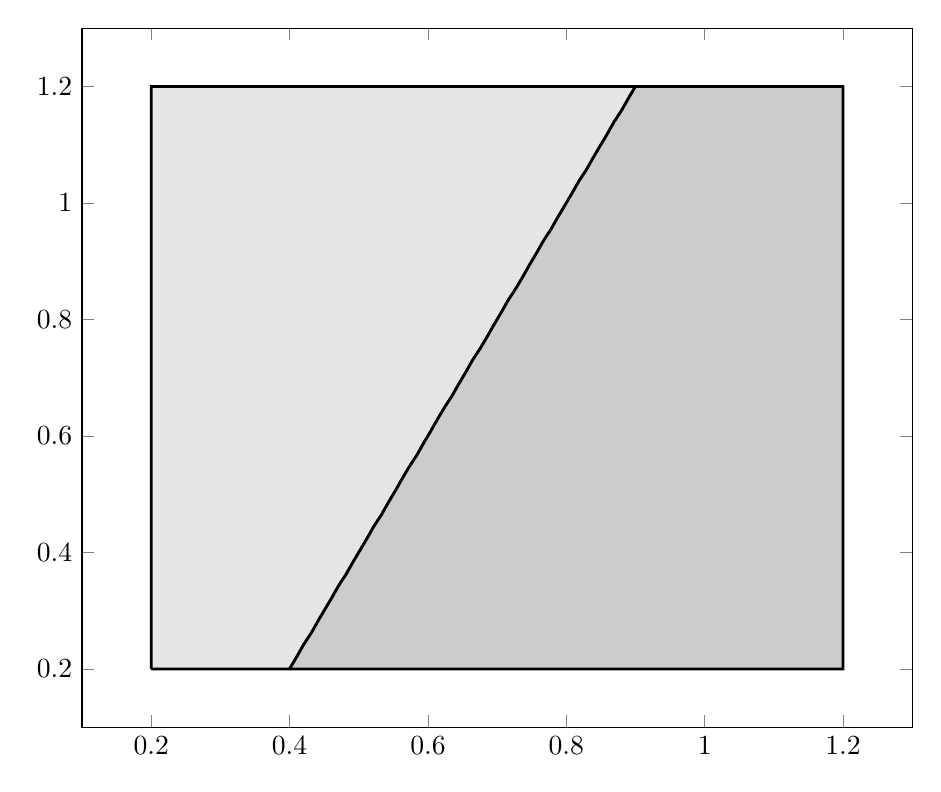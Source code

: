 \begin{tikzpicture}%
\begin{axis}[width=1\textwidth]%
\addplot[fill=gray!20,line width=1pt] coordinates {%
(0.2,0.2)%
(0.2,0.22)%
(0.2,0.241)%
(0.2,0.261)%
(0.2,0.282)%
(0.2,0.302)%
(0.2,0.322)%
(0.2,0.343)%
(0.2,0.363)%
(0.2,0.384)%
(0.2,0.404)%
(0.2,0.424)%
(0.2,0.445)%
(0.2,0.465)%
(0.2,0.486)%
(0.2,0.506)%
(0.2,0.527)%
(0.2,0.547)%
(0.2,0.567)%
(0.2,0.588)%
(0.2,0.608)%
(0.2,0.629)%
(0.2,0.649)%
(0.2,0.669)%
(0.2,0.69)%
(0.2,0.71)%
(0.2,0.731)%
(0.2,0.751)%
(0.2,0.771)%
(0.2,0.792)%
(0.2,0.812)%
(0.2,0.833)%
(0.2,0.853)%
(0.2,0.873)%
(0.2,0.894)%
(0.2,0.914)%
(0.2,0.935)%
(0.2,0.955)%
(0.2,0.976)%
(0.2,0.996)%
(0.2,1.016)%
(0.2,1.037)%
(0.2,1.057)%
(0.2,1.078)%
(0.2,1.098)%
(0.2,1.118)%
(0.2,1.139)%
(0.2,1.159)%
(0.2,1.18)%
(0.2,1.2)%
(0.2,1.2)%
(0.214,1.2)%
(0.229,1.2)%
(0.243,1.2)%
(0.257,1.2)%
(0.271,1.2)%
(0.286,1.2)%
(0.3,1.2)%
(0.314,1.2)%
(0.329,1.2)%
(0.343,1.2)%
(0.357,1.2)%
(0.371,1.2)%
(0.386,1.2)%
(0.4,1.2)%
(0.414,1.2)%
(0.429,1.2)%
(0.443,1.2)%
(0.457,1.2)%
(0.471,1.2)%
(0.486,1.2)%
(0.5,1.2)%
(0.514,1.2)%
(0.529,1.2)%
(0.543,1.2)%
(0.557,1.2)%
(0.571,1.2)%
(0.586,1.2)%
(0.6,1.2)%
(0.614,1.2)%
(0.629,1.2)%
(0.643,1.2)%
(0.657,1.2)%
(0.671,1.2)%
(0.686,1.2)%
(0.7,1.2)%
(0.714,1.2)%
(0.729,1.2)%
(0.743,1.2)%
(0.757,1.2)%
(0.771,1.2)%
(0.786,1.2)%
(0.8,1.2)%
(0.814,1.2)%
(0.829,1.2)%
(0.843,1.2)%
(0.857,1.2)%
(0.871,1.2)%
(0.886,1.2)%
(0.9,1.2)%
(0.9,1.2)%
(0.89,1.18)%
(0.88,1.159)%
(0.869,1.139)%
(0.859,1.118)%
(0.849,1.098)%
(0.839,1.078)%
(0.829,1.057)%
(0.818,1.037)%
(0.808,1.016)%
(0.798,0.996)%
(0.788,0.976)%
(0.778,0.955)%
(0.767,0.935)%
(0.757,0.914)%
(0.747,0.894)%
(0.737,0.873)%
(0.727,0.853)%
(0.716,0.833)%
(0.706,0.812)%
(0.696,0.792)%
(0.686,0.771)%
(0.676,0.751)%
(0.665,0.731)%
(0.655,0.71)%
(0.645,0.69)%
(0.635,0.669)%
(0.624,0.649)%
(0.614,0.629)%
(0.604,0.608)%
(0.594,0.588)%
(0.584,0.567)%
(0.573,0.547)%
(0.563,0.527)%
(0.553,0.506)%
(0.543,0.486)%
(0.533,0.465)%
(0.522,0.445)%
(0.512,0.424)%
(0.502,0.404)%
(0.492,0.384)%
(0.482,0.363)%
(0.471,0.343)%
(0.461,0.322)%
(0.451,0.302)%
(0.441,0.282)%
(0.431,0.261)%
(0.42,0.241)%
(0.41,0.22)%
(0.4,0.2)%
(0.4,0.2)%
(0.396,0.2)%
(0.392,0.2)%
(0.388,0.2)%
(0.384,0.2)%
(0.38,0.2)%
(0.376,0.2)%
(0.371,0.2)%
(0.367,0.2)%
(0.363,0.2)%
(0.359,0.2)%
(0.355,0.2)%
(0.351,0.2)%
(0.347,0.2)%
(0.343,0.2)%
(0.339,0.2)%
(0.335,0.2)%
(0.331,0.2)%
(0.327,0.2)%
(0.322,0.2)%
(0.318,0.2)%
(0.314,0.2)%
(0.31,0.2)%
(0.306,0.2)%
(0.302,0.2)%
(0.298,0.2)%
(0.294,0.2)%
(0.29,0.2)%
(0.286,0.2)%
(0.282,0.2)%
(0.278,0.2)%
(0.273,0.2)%
(0.269,0.2)%
(0.265,0.2)%
(0.261,0.2)%
(0.257,0.2)%
(0.253,0.2)%
(0.249,0.2)%
(0.245,0.2)%
(0.241,0.2)%
(0.237,0.2)%
(0.233,0.2)%
(0.229,0.2)%
(0.224,0.2)%
(0.22,0.2)%
(0.216,0.2)%
(0.212,0.2)%
(0.208,0.2)%
(0.204,0.2)%
(0.2,0.2)%
};%
%
%
\addplot[fill=gray!40,line width=1pt] coordinates {%
(0.4,0.2)%
(0.41,0.22)%
(0.42,0.241)%
(0.431,0.261)%
(0.441,0.282)%
(0.451,0.302)%
(0.461,0.322)%
(0.471,0.343)%
(0.482,0.363)%
(0.492,0.384)%
(0.502,0.404)%
(0.512,0.424)%
(0.522,0.445)%
(0.533,0.465)%
(0.543,0.486)%
(0.553,0.506)%
(0.563,0.527)%
(0.573,0.547)%
(0.584,0.567)%
(0.594,0.588)%
(0.604,0.608)%
(0.614,0.629)%
(0.624,0.649)%
(0.635,0.669)%
(0.645,0.69)%
(0.655,0.71)%
(0.665,0.731)%
(0.676,0.751)%
(0.686,0.771)%
(0.696,0.792)%
(0.706,0.812)%
(0.716,0.833)%
(0.727,0.853)%
(0.737,0.873)%
(0.747,0.894)%
(0.757,0.914)%
(0.767,0.935)%
(0.778,0.955)%
(0.788,0.976)%
(0.798,0.996)%
(0.808,1.016)%
(0.818,1.037)%
(0.829,1.057)%
(0.839,1.078)%
(0.849,1.098)%
(0.859,1.118)%
(0.869,1.139)%
(0.88,1.159)%
(0.89,1.18)%
(0.9,1.2)%
(0.9,1.2)%
(0.906,1.2)%
(0.912,1.2)%
(0.918,1.2)%
(0.924,1.2)%
(0.931,1.2)%
(0.937,1.2)%
(0.943,1.2)%
(0.949,1.2)%
(0.955,1.2)%
(0.961,1.2)%
(0.967,1.2)%
(0.973,1.2)%
(0.98,1.2)%
(0.986,1.2)%
(0.992,1.2)%
(0.998,1.2)%
(1.004,1.2)%
(1.01,1.2)%
(1.016,1.2)%
(1.022,1.2)%
(1.029,1.2)%
(1.035,1.2)%
(1.041,1.2)%
(1.047,1.2)%
(1.053,1.2)%
(1.059,1.2)%
(1.065,1.2)%
(1.071,1.2)%
(1.078,1.2)%
(1.084,1.2)%
(1.09,1.2)%
(1.096,1.2)%
(1.102,1.2)%
(1.108,1.2)%
(1.114,1.2)%
(1.12,1.2)%
(1.127,1.2)%
(1.133,1.2)%
(1.139,1.2)%
(1.145,1.2)%
(1.151,1.2)%
(1.157,1.2)%
(1.163,1.2)%
(1.169,1.2)%
(1.176,1.2)%
(1.182,1.2)%
(1.188,1.2)%
(1.194,1.2)%
(1.2,1.2)%
(1.2,1.2)%
(1.2,1.18)%
(1.2,1.159)%
(1.2,1.139)%
(1.2,1.118)%
(1.2,1.098)%
(1.2,1.078)%
(1.2,1.057)%
(1.2,1.037)%
(1.2,1.016)%
(1.2,0.996)%
(1.2,0.976)%
(1.2,0.955)%
(1.2,0.935)%
(1.2,0.914)%
(1.2,0.894)%
(1.2,0.873)%
(1.2,0.853)%
(1.2,0.833)%
(1.2,0.812)%
(1.2,0.792)%
(1.2,0.771)%
(1.2,0.751)%
(1.2,0.731)%
(1.2,0.71)%
(1.2,0.69)%
(1.2,0.669)%
(1.2,0.649)%
(1.2,0.629)%
(1.2,0.608)%
(1.2,0.588)%
(1.2,0.567)%
(1.2,0.547)%
(1.2,0.527)%
(1.2,0.506)%
(1.2,0.486)%
(1.2,0.465)%
(1.2,0.445)%
(1.2,0.424)%
(1.2,0.404)%
(1.2,0.384)%
(1.2,0.363)%
(1.2,0.343)%
(1.2,0.322)%
(1.2,0.302)%
(1.2,0.282)%
(1.2,0.261)%
(1.2,0.241)%
(1.2,0.22)%
(1.2,0.2)%
(1.2,0.2)%
(1.184,0.2)%
(1.167,0.2)%
(1.151,0.2)%
(1.135,0.2)%
(1.118,0.2)%
(1.102,0.2)%
(1.086,0.2)%
(1.069,0.2)%
(1.053,0.2)%
(1.037,0.2)%
(1.02,0.2)%
(1.004,0.2)%
(0.988,0.2)%
(0.971,0.2)%
(0.955,0.2)%
(0.939,0.2)%
(0.922,0.2)%
(0.906,0.2)%
(0.89,0.2)%
(0.873,0.2)%
(0.857,0.2)%
(0.841,0.2)%
(0.824,0.2)%
(0.808,0.2)%
(0.792,0.2)%
(0.776,0.2)%
(0.759,0.2)%
(0.743,0.2)%
(0.727,0.2)%
(0.71,0.2)%
(0.694,0.2)%
(0.678,0.2)%
(0.661,0.2)%
(0.645,0.2)%
(0.629,0.2)%
(0.612,0.2)%
(0.596,0.2)%
(0.58,0.2)%
(0.563,0.2)%
(0.547,0.2)%
(0.531,0.2)%
(0.514,0.2)%
(0.498,0.2)%
(0.482,0.2)%
(0.465,0.2)%
(0.449,0.2)%
(0.433,0.2)%
(0.416,0.2)%
(0.4,0.2)%
};%
%
%
\end{axis}%
\end{tikzpicture}%
